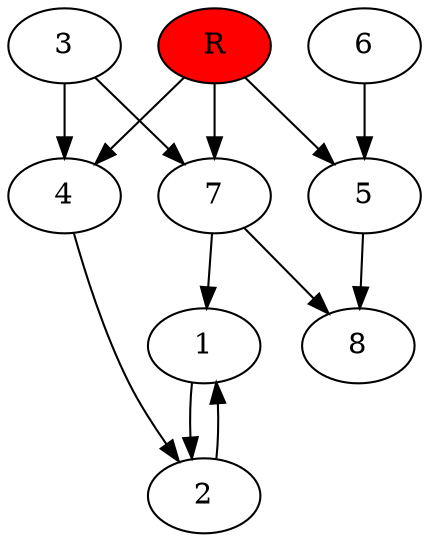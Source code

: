 digraph prb29761 {
	1
	2
	3
	4
	5
	6
	7
	8
	R [fillcolor="#ff0000" style=filled]
	1 -> 2
	2 -> 1
	3 -> 4
	3 -> 7
	4 -> 2
	5 -> 8
	6 -> 5
	7 -> 1
	7 -> 8
	R -> 4
	R -> 5
	R -> 7
}
